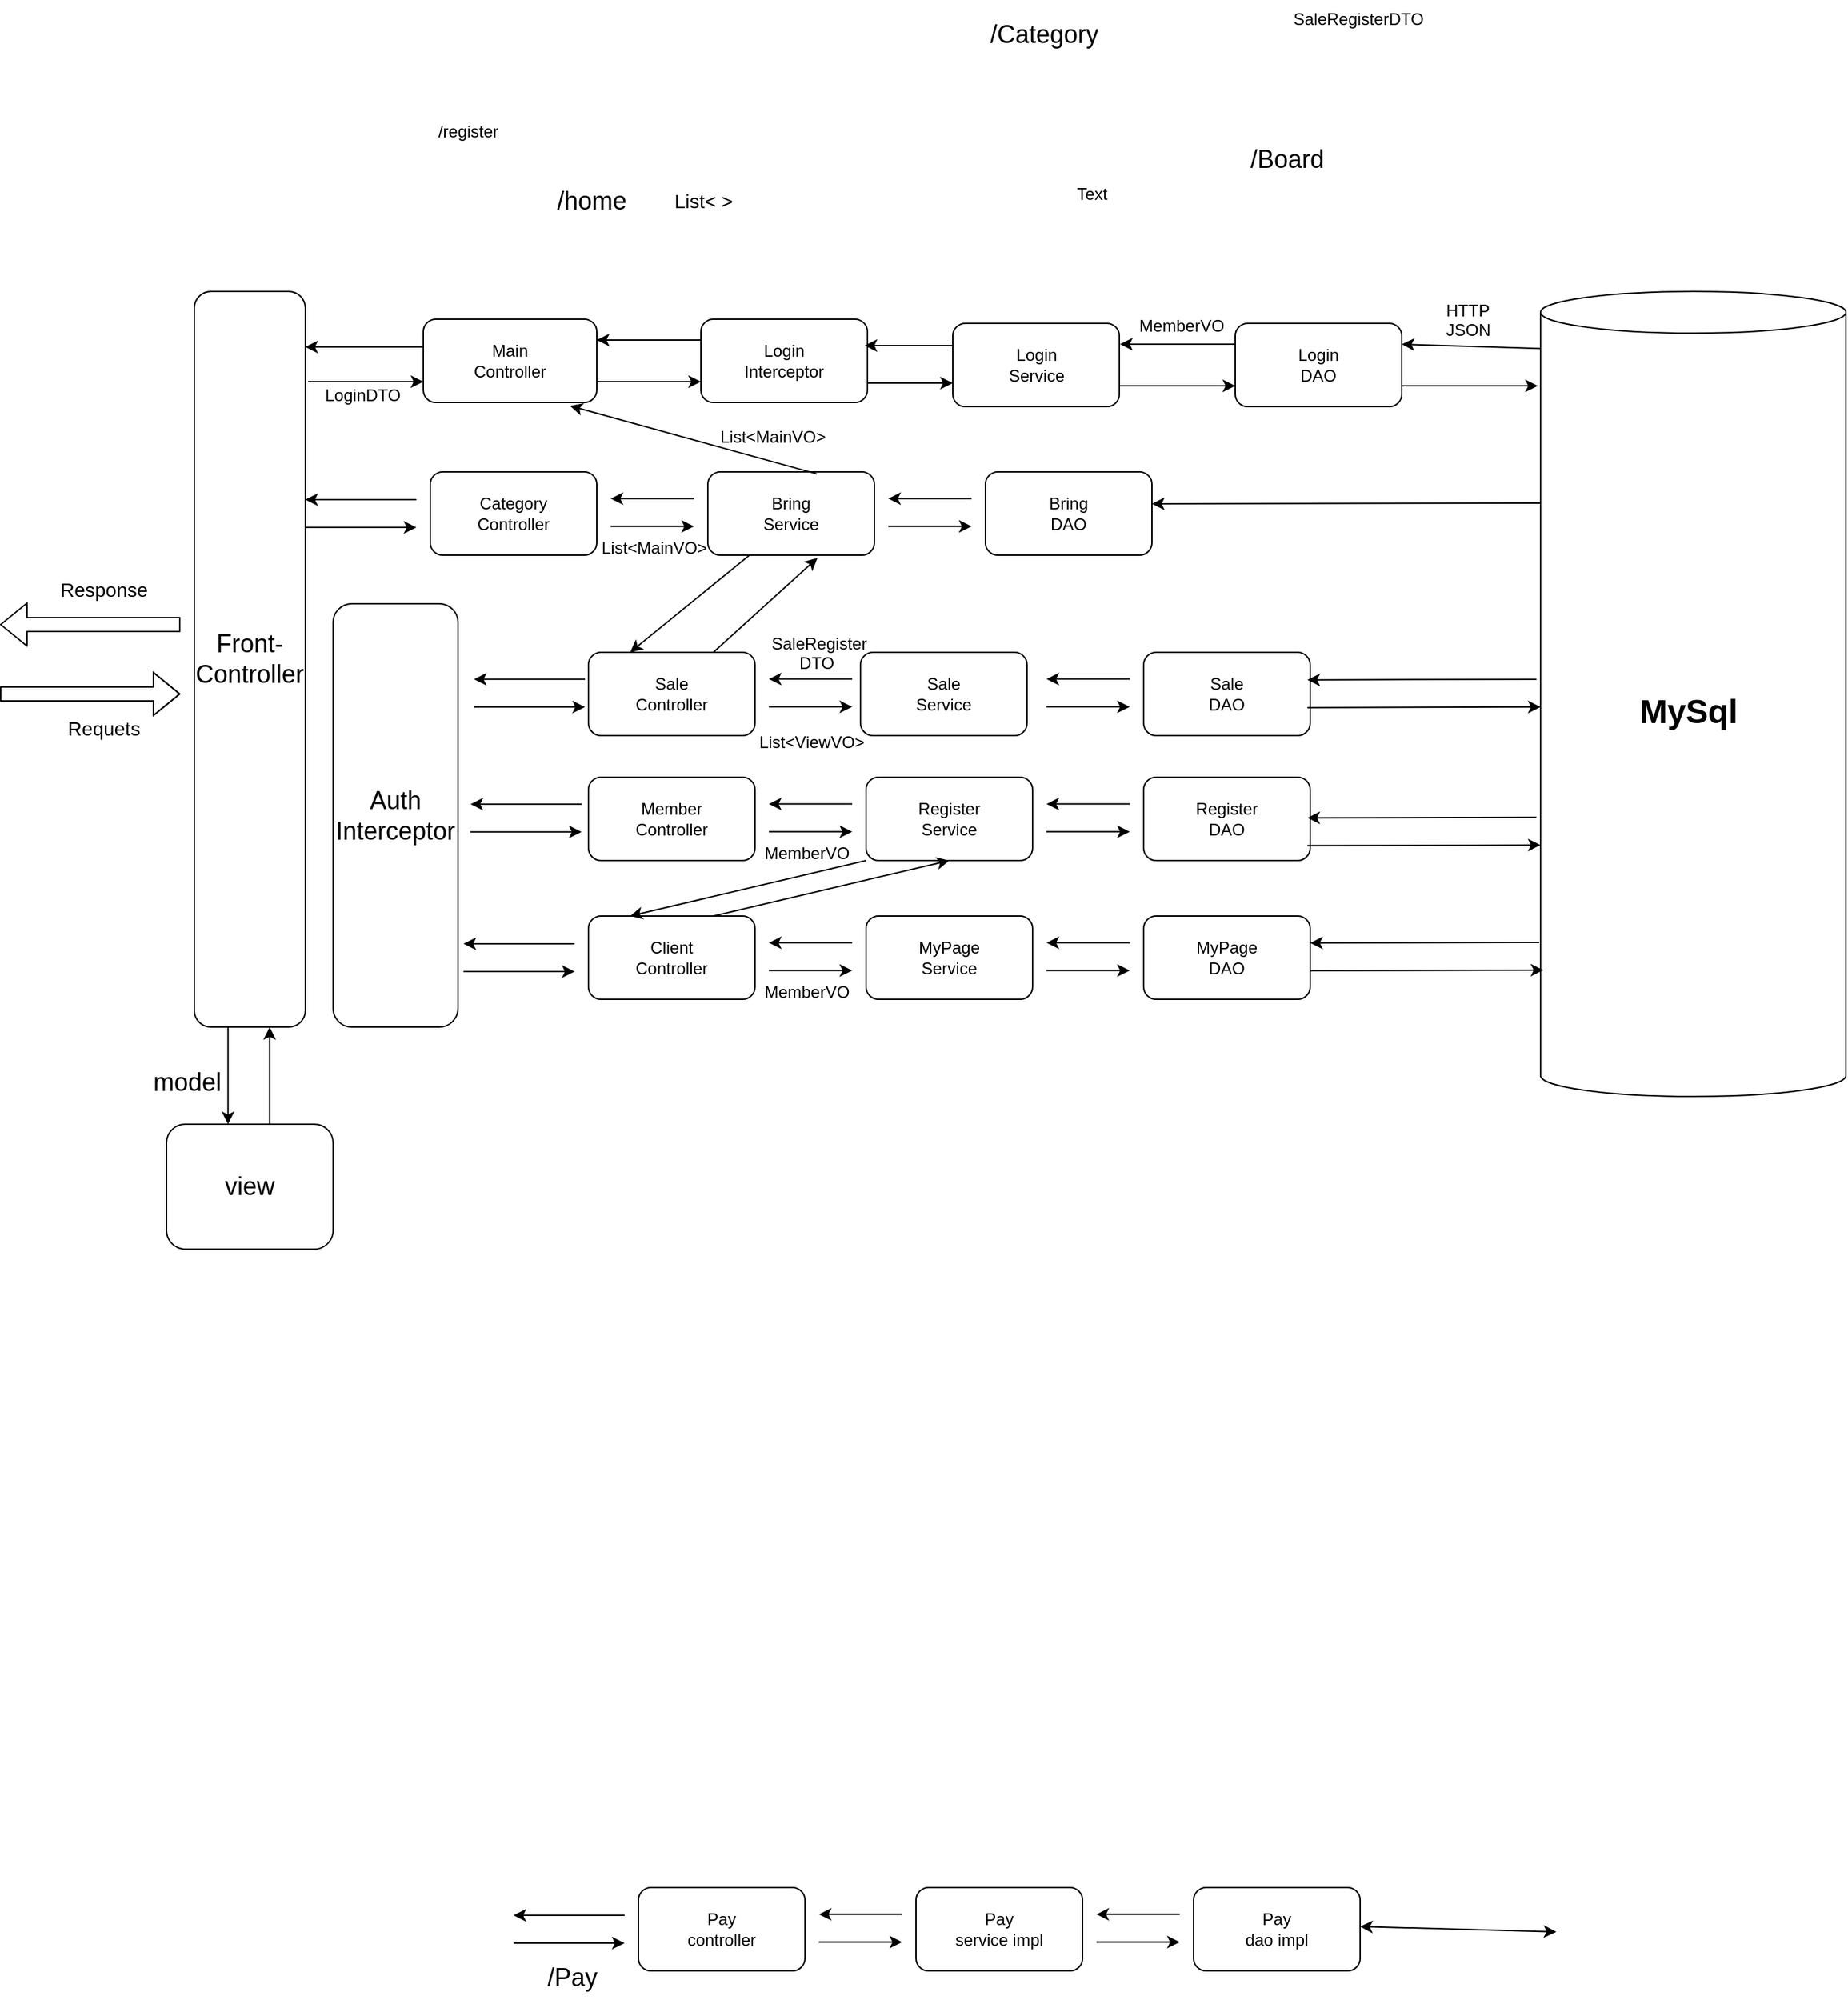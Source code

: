 <mxfile version="14.4.2" type="github">
  <diagram name="Page-1" id="5f0bae14-7c28-e335-631c-24af17079c00">
    <mxGraphModel dx="1504" dy="1538" grid="1" gridSize="10" guides="1" tooltips="1" connect="1" arrows="1" fold="1" page="1" pageScale="1" pageWidth="1100" pageHeight="850" background="#ffffff" math="0" shadow="0">
      <root>
        <mxCell id="0" />
        <mxCell id="1" parent="0" />
        <mxCell id="lNIlCz6gBxkz11Pt6Cn--1" value="&lt;font style=&quot;font-size: 18px&quot;&gt;Front-Controller&lt;/font&gt;" style="rounded=1;whiteSpace=wrap;html=1;" parent="1" vertex="1">
          <mxGeometry x="150" y="-80" width="80" height="530" as="geometry" />
        </mxCell>
        <mxCell id="lNIlCz6gBxkz11Pt6Cn--2" value="" style="shape=flexArrow;endArrow=classic;html=1;" parent="1" edge="1">
          <mxGeometry width="50" height="50" relative="1" as="geometry">
            <mxPoint x="10" y="210" as="sourcePoint" />
            <mxPoint x="140" y="210" as="targetPoint" />
            <Array as="points">
              <mxPoint x="110" y="210" />
            </Array>
          </mxGeometry>
        </mxCell>
        <mxCell id="lNIlCz6gBxkz11Pt6Cn--3" value="" style="shape=flexArrow;endArrow=classic;html=1;" parent="1" edge="1">
          <mxGeometry width="50" height="50" relative="1" as="geometry">
            <mxPoint x="140" y="160" as="sourcePoint" />
            <mxPoint x="10" y="160" as="targetPoint" />
          </mxGeometry>
        </mxCell>
        <mxCell id="lNIlCz6gBxkz11Pt6Cn--6" value="&lt;font style=&quot;font-size: 14px&quot;&gt;Requets&lt;/font&gt;" style="text;html=1;strokeColor=none;fillColor=none;align=center;verticalAlign=middle;whiteSpace=wrap;rounded=0;" parent="1" vertex="1">
          <mxGeometry x="10" y="220" width="150" height="30" as="geometry" />
        </mxCell>
        <mxCell id="lNIlCz6gBxkz11Pt6Cn--7" value="&lt;font style=&quot;font-size: 14px&quot;&gt;Response&lt;/font&gt;" style="text;html=1;strokeColor=none;fillColor=none;align=center;verticalAlign=middle;whiteSpace=wrap;rounded=0;" parent="1" vertex="1">
          <mxGeometry x="10" y="120" width="150" height="30" as="geometry" />
        </mxCell>
        <mxCell id="5DgXqWJLJcrJSc8MpIkA-1" value="&lt;font style=&quot;font-size: 18px&quot;&gt;view&lt;/font&gt;" style="rounded=1;whiteSpace=wrap;html=1;" parent="1" vertex="1">
          <mxGeometry x="130" y="520" width="120" height="90" as="geometry" />
        </mxCell>
        <mxCell id="5DgXqWJLJcrJSc8MpIkA-3" value="" style="endArrow=classic;html=1;" parent="1" edge="1">
          <mxGeometry width="50" height="50" relative="1" as="geometry">
            <mxPoint x="204.29" y="520" as="sourcePoint" />
            <mxPoint x="204.29" y="450" as="targetPoint" />
          </mxGeometry>
        </mxCell>
        <mxCell id="5DgXqWJLJcrJSc8MpIkA-4" value="" style="endArrow=classic;html=1;" parent="1" edge="1">
          <mxGeometry width="50" height="50" relative="1" as="geometry">
            <mxPoint x="174.29" y="450" as="sourcePoint" />
            <mxPoint x="174.29" y="520" as="targetPoint" />
          </mxGeometry>
        </mxCell>
        <mxCell id="5DgXqWJLJcrJSc8MpIkA-7" value="&lt;font style=&quot;font-size: 18px&quot;&gt;model&lt;/font&gt;" style="text;html=1;strokeColor=none;fillColor=none;align=center;verticalAlign=middle;whiteSpace=wrap;rounded=0;" parent="1" vertex="1">
          <mxGeometry x="125" y="480" width="40" height="20" as="geometry" />
        </mxCell>
        <mxCell id="5DgXqWJLJcrJSc8MpIkA-10" value="Sale&lt;br&gt;Controller" style="rounded=1;whiteSpace=wrap;html=1;" parent="1" vertex="1">
          <mxGeometry x="434" y="180" width="120" height="60" as="geometry" />
        </mxCell>
        <mxCell id="5DgXqWJLJcrJSc8MpIkA-11" value="&lt;font style=&quot;font-size: 18px&quot;&gt;/home&lt;/font&gt;" style="text;html=1;strokeColor=none;fillColor=none;align=center;verticalAlign=middle;whiteSpace=wrap;rounded=0;" parent="1" vertex="1">
          <mxGeometry x="409" y="-160" width="55" height="30" as="geometry" />
        </mxCell>
        <mxCell id="5DgXqWJLJcrJSc8MpIkA-12" value="" style="endArrow=classic;html=1;" parent="1" edge="1">
          <mxGeometry width="50" height="50" relative="1" as="geometry">
            <mxPoint x="310" y="70" as="sourcePoint" />
            <mxPoint x="230" y="70" as="targetPoint" />
          </mxGeometry>
        </mxCell>
        <mxCell id="5DgXqWJLJcrJSc8MpIkA-13" value="" style="endArrow=classic;html=1;" parent="1" edge="1">
          <mxGeometry width="50" height="50" relative="1" as="geometry">
            <mxPoint x="230" y="90" as="sourcePoint" />
            <mxPoint x="310" y="90" as="targetPoint" />
          </mxGeometry>
        </mxCell>
        <mxCell id="5DgXqWJLJcrJSc8MpIkA-14" value="Category&lt;br&gt;Controller" style="rounded=1;whiteSpace=wrap;html=1;" parent="1" vertex="1">
          <mxGeometry x="320" y="50" width="120" height="60" as="geometry" />
        </mxCell>
        <mxCell id="5DgXqWJLJcrJSc8MpIkA-17" value="Bring&lt;br&gt;Service" style="rounded=1;whiteSpace=wrap;html=1;" parent="1" vertex="1">
          <mxGeometry x="520" y="50" width="120" height="60" as="geometry" />
        </mxCell>
        <mxCell id="5DgXqWJLJcrJSc8MpIkA-22" value="Bring&lt;br&gt;DAO" style="rounded=1;whiteSpace=wrap;html=1;" parent="1" vertex="1">
          <mxGeometry x="720" y="50" width="120" height="60" as="geometry" />
        </mxCell>
        <mxCell id="5DgXqWJLJcrJSc8MpIkA-24" value="" style="endArrow=classic;html=1;" parent="1" edge="1">
          <mxGeometry width="50" height="50" relative="1" as="geometry">
            <mxPoint x="510" y="69.29" as="sourcePoint" />
            <mxPoint x="450" y="69.29" as="targetPoint" />
          </mxGeometry>
        </mxCell>
        <mxCell id="5DgXqWJLJcrJSc8MpIkA-25" value="" style="endArrow=classic;html=1;" parent="1" edge="1">
          <mxGeometry width="50" height="50" relative="1" as="geometry">
            <mxPoint x="450" y="89.29" as="sourcePoint" />
            <mxPoint x="510" y="89.29" as="targetPoint" />
          </mxGeometry>
        </mxCell>
        <mxCell id="5DgXqWJLJcrJSc8MpIkA-29" value="" style="endArrow=classic;html=1;" parent="1" edge="1">
          <mxGeometry width="50" height="50" relative="1" as="geometry">
            <mxPoint x="710" y="69.29" as="sourcePoint" />
            <mxPoint x="650" y="69.29" as="targetPoint" />
          </mxGeometry>
        </mxCell>
        <mxCell id="5DgXqWJLJcrJSc8MpIkA-30" value="" style="endArrow=classic;html=1;" parent="1" edge="1">
          <mxGeometry width="50" height="50" relative="1" as="geometry">
            <mxPoint x="650" y="89.29" as="sourcePoint" />
            <mxPoint x="710" y="89.29" as="targetPoint" />
          </mxGeometry>
        </mxCell>
        <mxCell id="5DgXqWJLJcrJSc8MpIkA-31" value="Sale&lt;br&gt;Service" style="rounded=1;whiteSpace=wrap;html=1;" parent="1" vertex="1">
          <mxGeometry x="630" y="180" width="120" height="60" as="geometry" />
        </mxCell>
        <mxCell id="5DgXqWJLJcrJSc8MpIkA-32" value="Sale&lt;br&gt;DAO" style="rounded=1;whiteSpace=wrap;html=1;" parent="1" vertex="1">
          <mxGeometry x="834" y="180" width="120" height="60" as="geometry" />
        </mxCell>
        <mxCell id="5DgXqWJLJcrJSc8MpIkA-33" value="" style="endArrow=classic;html=1;" parent="1" edge="1">
          <mxGeometry width="50" height="50" relative="1" as="geometry">
            <mxPoint x="624" y="199.29" as="sourcePoint" />
            <mxPoint x="564" y="199.29" as="targetPoint" />
          </mxGeometry>
        </mxCell>
        <mxCell id="5DgXqWJLJcrJSc8MpIkA-34" value="" style="endArrow=classic;html=1;" parent="1" edge="1">
          <mxGeometry width="50" height="50" relative="1" as="geometry">
            <mxPoint x="564" y="219.29" as="sourcePoint" />
            <mxPoint x="624" y="219.29" as="targetPoint" />
          </mxGeometry>
        </mxCell>
        <mxCell id="5DgXqWJLJcrJSc8MpIkA-35" value="" style="endArrow=classic;html=1;" parent="1" edge="1">
          <mxGeometry width="50" height="50" relative="1" as="geometry">
            <mxPoint x="824" y="199.29" as="sourcePoint" />
            <mxPoint x="764" y="199.29" as="targetPoint" />
          </mxGeometry>
        </mxCell>
        <mxCell id="5DgXqWJLJcrJSc8MpIkA-36" value="" style="endArrow=classic;html=1;" parent="1" edge="1">
          <mxGeometry width="50" height="50" relative="1" as="geometry">
            <mxPoint x="764" y="219.29" as="sourcePoint" />
            <mxPoint x="824" y="219.29" as="targetPoint" />
          </mxGeometry>
        </mxCell>
        <mxCell id="5DgXqWJLJcrJSc8MpIkA-37" value="List&amp;lt;ViewVO&amp;gt;" style="text;html=1;strokeColor=none;fillColor=none;align=center;verticalAlign=middle;whiteSpace=wrap;rounded=0;" parent="1" vertex="1">
          <mxGeometry x="560" y="230" width="70" height="30" as="geometry" />
        </mxCell>
        <mxCell id="5DgXqWJLJcrJSc8MpIkA-41" value="HTTP&lt;br&gt;JSON" style="text;whiteSpace=wrap;html=1;" parent="1" vertex="1">
          <mxGeometry x="1050" y="-80" width="40" height="30" as="geometry" />
        </mxCell>
        <mxCell id="5DgXqWJLJcrJSc8MpIkA-42" value="SaleRegister&lt;br&gt;&amp;nbsp; &amp;nbsp; &amp;nbsp; DTO" style="text;whiteSpace=wrap;html=1;" parent="1" vertex="1">
          <mxGeometry x="564" y="160" width="66" height="30" as="geometry" />
        </mxCell>
        <mxCell id="5DgXqWJLJcrJSc8MpIkA-44" value="&lt;b&gt;&lt;font style=&quot;font-size: 24px&quot;&gt;MySql&amp;nbsp;&lt;/font&gt;&lt;/b&gt;" style="shape=cylinder3;whiteSpace=wrap;html=1;boundedLbl=1;backgroundOutline=1;size=15;" parent="1" vertex="1">
          <mxGeometry x="1120" y="-80" width="220" height="580" as="geometry" />
        </mxCell>
        <mxCell id="5DgXqWJLJcrJSc8MpIkA-47" value="&lt;font style=&quot;font-size: 14px&quot;&gt;List&amp;lt; &amp;gt;&lt;/font&gt;" style="text;whiteSpace=wrap;html=1;" parent="1" vertex="1">
          <mxGeometry x="494" y="-160" width="70" height="30" as="geometry" />
        </mxCell>
        <mxCell id="5DgXqWJLJcrJSc8MpIkA-50" value="" style="endArrow=classic;html=1;" parent="1" edge="1">
          <mxGeometry width="50" height="50" relative="1" as="geometry">
            <mxPoint x="429" y="289.41" as="sourcePoint" />
            <mxPoint x="349" y="289.41" as="targetPoint" />
          </mxGeometry>
        </mxCell>
        <mxCell id="5DgXqWJLJcrJSc8MpIkA-51" value="" style="endArrow=classic;html=1;" parent="1" edge="1">
          <mxGeometry width="50" height="50" relative="1" as="geometry">
            <mxPoint x="349" y="309.41" as="sourcePoint" />
            <mxPoint x="429" y="309.41" as="targetPoint" />
          </mxGeometry>
        </mxCell>
        <mxCell id="5DgXqWJLJcrJSc8MpIkA-52" value="Member&lt;br&gt;Controller" style="rounded=1;whiteSpace=wrap;html=1;" parent="1" vertex="1">
          <mxGeometry x="434" y="270" width="120" height="60" as="geometry" />
        </mxCell>
        <mxCell id="5DgXqWJLJcrJSc8MpIkA-53" value="&lt;font style=&quot;font-size: 18px&quot;&gt;/Category&lt;/font&gt;" style="text;html=1;strokeColor=none;fillColor=none;align=center;verticalAlign=middle;whiteSpace=wrap;rounded=0;" parent="1" vertex="1">
          <mxGeometry x="735" y="-280" width="55" height="30" as="geometry" />
        </mxCell>
        <mxCell id="5DgXqWJLJcrJSc8MpIkA-54" value="Register&lt;br&gt;Service" style="rounded=1;whiteSpace=wrap;html=1;" parent="1" vertex="1">
          <mxGeometry x="634" y="270" width="120" height="60" as="geometry" />
        </mxCell>
        <mxCell id="5DgXqWJLJcrJSc8MpIkA-55" value="Register&lt;br&gt;DAO" style="rounded=1;whiteSpace=wrap;html=1;" parent="1" vertex="1">
          <mxGeometry x="834" y="270" width="120" height="60" as="geometry" />
        </mxCell>
        <mxCell id="5DgXqWJLJcrJSc8MpIkA-56" value="" style="endArrow=classic;html=1;" parent="1" edge="1">
          <mxGeometry width="50" height="50" relative="1" as="geometry">
            <mxPoint x="624" y="289.29" as="sourcePoint" />
            <mxPoint x="564" y="289.29" as="targetPoint" />
          </mxGeometry>
        </mxCell>
        <mxCell id="5DgXqWJLJcrJSc8MpIkA-57" value="" style="endArrow=classic;html=1;" parent="1" edge="1">
          <mxGeometry width="50" height="50" relative="1" as="geometry">
            <mxPoint x="564" y="309.29" as="sourcePoint" />
            <mxPoint x="624" y="309.29" as="targetPoint" />
          </mxGeometry>
        </mxCell>
        <mxCell id="5DgXqWJLJcrJSc8MpIkA-58" value="" style="endArrow=classic;html=1;" parent="1" edge="1">
          <mxGeometry width="50" height="50" relative="1" as="geometry">
            <mxPoint x="824" y="289.29" as="sourcePoint" />
            <mxPoint x="764" y="289.29" as="targetPoint" />
          </mxGeometry>
        </mxCell>
        <mxCell id="5DgXqWJLJcrJSc8MpIkA-59" value="" style="endArrow=classic;html=1;" parent="1" edge="1">
          <mxGeometry width="50" height="50" relative="1" as="geometry">
            <mxPoint x="764" y="309.29" as="sourcePoint" />
            <mxPoint x="824" y="309.29" as="targetPoint" />
          </mxGeometry>
        </mxCell>
        <mxCell id="5DgXqWJLJcrJSc8MpIkA-61" value="" style="endArrow=classic;html=1;" parent="1" edge="1">
          <mxGeometry width="50" height="50" relative="1" as="geometry">
            <mxPoint x="424" y="390" as="sourcePoint" />
            <mxPoint x="344" y="390" as="targetPoint" />
          </mxGeometry>
        </mxCell>
        <mxCell id="5DgXqWJLJcrJSc8MpIkA-62" value="" style="endArrow=classic;html=1;" parent="1" edge="1">
          <mxGeometry width="50" height="50" relative="1" as="geometry">
            <mxPoint x="344" y="410" as="sourcePoint" />
            <mxPoint x="424" y="410" as="targetPoint" />
          </mxGeometry>
        </mxCell>
        <mxCell id="5DgXqWJLJcrJSc8MpIkA-63" value="Client&lt;br&gt;Controller" style="rounded=1;whiteSpace=wrap;html=1;" parent="1" vertex="1">
          <mxGeometry x="434" y="370" width="120" height="60" as="geometry" />
        </mxCell>
        <mxCell id="5DgXqWJLJcrJSc8MpIkA-64" value="&lt;font style=&quot;font-size: 18px&quot;&gt;/Board&lt;/font&gt;" style="text;html=1;strokeColor=none;fillColor=none;align=center;verticalAlign=middle;whiteSpace=wrap;rounded=0;" parent="1" vertex="1">
          <mxGeometry x="910" y="-190" width="55" height="30" as="geometry" />
        </mxCell>
        <mxCell id="5DgXqWJLJcrJSc8MpIkA-65" value="MyPage&lt;br&gt;Service" style="rounded=1;whiteSpace=wrap;html=1;" parent="1" vertex="1">
          <mxGeometry x="634" y="370" width="120" height="60" as="geometry" />
        </mxCell>
        <mxCell id="5DgXqWJLJcrJSc8MpIkA-66" value="MyPage&lt;br&gt;DAO" style="rounded=1;whiteSpace=wrap;html=1;" parent="1" vertex="1">
          <mxGeometry x="834" y="370" width="120" height="60" as="geometry" />
        </mxCell>
        <mxCell id="5DgXqWJLJcrJSc8MpIkA-67" value="" style="endArrow=classic;html=1;" parent="1" edge="1">
          <mxGeometry width="50" height="50" relative="1" as="geometry">
            <mxPoint x="624" y="389.29" as="sourcePoint" />
            <mxPoint x="564" y="389.29" as="targetPoint" />
          </mxGeometry>
        </mxCell>
        <mxCell id="5DgXqWJLJcrJSc8MpIkA-68" value="" style="endArrow=classic;html=1;" parent="1" edge="1">
          <mxGeometry width="50" height="50" relative="1" as="geometry">
            <mxPoint x="564" y="409.29" as="sourcePoint" />
            <mxPoint x="624" y="409.29" as="targetPoint" />
          </mxGeometry>
        </mxCell>
        <mxCell id="5DgXqWJLJcrJSc8MpIkA-69" value="" style="endArrow=classic;html=1;" parent="1" edge="1">
          <mxGeometry width="50" height="50" relative="1" as="geometry">
            <mxPoint x="824" y="389.29" as="sourcePoint" />
            <mxPoint x="764" y="389.29" as="targetPoint" />
          </mxGeometry>
        </mxCell>
        <mxCell id="5DgXqWJLJcrJSc8MpIkA-70" value="" style="endArrow=classic;html=1;" parent="1" edge="1">
          <mxGeometry width="50" height="50" relative="1" as="geometry">
            <mxPoint x="764" y="409.29" as="sourcePoint" />
            <mxPoint x="824" y="409.29" as="targetPoint" />
          </mxGeometry>
        </mxCell>
        <mxCell id="5DgXqWJLJcrJSc8MpIkA-73" value="" style="endArrow=classic;html=1;" parent="1" edge="1">
          <mxGeometry width="50" height="50" relative="1" as="geometry">
            <mxPoint x="460" y="1090" as="sourcePoint" />
            <mxPoint x="380" y="1090" as="targetPoint" />
          </mxGeometry>
        </mxCell>
        <mxCell id="5DgXqWJLJcrJSc8MpIkA-74" value="" style="endArrow=classic;html=1;" parent="1" edge="1">
          <mxGeometry width="50" height="50" relative="1" as="geometry">
            <mxPoint x="380" y="1110" as="sourcePoint" />
            <mxPoint x="460" y="1110" as="targetPoint" />
          </mxGeometry>
        </mxCell>
        <mxCell id="5DgXqWJLJcrJSc8MpIkA-75" value="Pay&lt;br&gt;controller" style="rounded=1;whiteSpace=wrap;html=1;" parent="1" vertex="1">
          <mxGeometry x="470" y="1070" width="120" height="60" as="geometry" />
        </mxCell>
        <mxCell id="5DgXqWJLJcrJSc8MpIkA-76" value="&lt;font style=&quot;font-size: 18px&quot;&gt;/Pay&lt;/font&gt;" style="text;html=1;strokeColor=none;fillColor=none;align=center;verticalAlign=middle;whiteSpace=wrap;rounded=0;" parent="1" vertex="1">
          <mxGeometry x="395" y="1120" width="55" height="30" as="geometry" />
        </mxCell>
        <mxCell id="5DgXqWJLJcrJSc8MpIkA-77" value="Pay&lt;br&gt;service impl" style="rounded=1;whiteSpace=wrap;html=1;" parent="1" vertex="1">
          <mxGeometry x="670" y="1070" width="120" height="60" as="geometry" />
        </mxCell>
        <mxCell id="5DgXqWJLJcrJSc8MpIkA-78" value="Pay&lt;br&gt;dao impl" style="rounded=1;whiteSpace=wrap;html=1;" parent="1" vertex="1">
          <mxGeometry x="870" y="1070" width="120" height="60" as="geometry" />
        </mxCell>
        <mxCell id="5DgXqWJLJcrJSc8MpIkA-79" value="" style="endArrow=classic;html=1;" parent="1" edge="1">
          <mxGeometry width="50" height="50" relative="1" as="geometry">
            <mxPoint x="660" y="1089.29" as="sourcePoint" />
            <mxPoint x="600" y="1089.29" as="targetPoint" />
          </mxGeometry>
        </mxCell>
        <mxCell id="5DgXqWJLJcrJSc8MpIkA-80" value="" style="endArrow=classic;html=1;" parent="1" edge="1">
          <mxGeometry width="50" height="50" relative="1" as="geometry">
            <mxPoint x="600" y="1109.29" as="sourcePoint" />
            <mxPoint x="660" y="1109.29" as="targetPoint" />
          </mxGeometry>
        </mxCell>
        <mxCell id="5DgXqWJLJcrJSc8MpIkA-81" value="" style="endArrow=classic;html=1;" parent="1" edge="1">
          <mxGeometry width="50" height="50" relative="1" as="geometry">
            <mxPoint x="860" y="1089.29" as="sourcePoint" />
            <mxPoint x="800" y="1089.29" as="targetPoint" />
          </mxGeometry>
        </mxCell>
        <mxCell id="5DgXqWJLJcrJSc8MpIkA-82" value="" style="endArrow=classic;html=1;" parent="1" edge="1">
          <mxGeometry width="50" height="50" relative="1" as="geometry">
            <mxPoint x="800" y="1109.29" as="sourcePoint" />
            <mxPoint x="860" y="1109.29" as="targetPoint" />
          </mxGeometry>
        </mxCell>
        <mxCell id="5DgXqWJLJcrJSc8MpIkA-93" value="" style="endArrow=classic;html=1;" parent="1" edge="1">
          <mxGeometry width="50" height="50" relative="1" as="geometry">
            <mxPoint x="320" y="-40" as="sourcePoint" />
            <mxPoint x="230" y="-40" as="targetPoint" />
          </mxGeometry>
        </mxCell>
        <mxCell id="5DgXqWJLJcrJSc8MpIkA-94" value="" style="endArrow=classic;html=1;entryX=0;entryY=0.75;entryDx=0;entryDy=0;" parent="1" edge="1" target="5DgXqWJLJcrJSc8MpIkA-95">
          <mxGeometry width="50" height="50" relative="1" as="geometry">
            <mxPoint x="232" y="-15" as="sourcePoint" />
            <mxPoint x="310" y="-20" as="targetPoint" />
          </mxGeometry>
        </mxCell>
        <mxCell id="5DgXqWJLJcrJSc8MpIkA-95" value="Main&lt;br&gt;Controller" style="rounded=1;whiteSpace=wrap;html=1;" parent="1" vertex="1">
          <mxGeometry x="315" y="-60" width="125" height="60" as="geometry" />
        </mxCell>
        <mxCell id="5DgXqWJLJcrJSc8MpIkA-96" value="&lt;font style=&quot;font-size: 12px&quot;&gt;/register&lt;/font&gt;" style="text;html=1;strokeColor=none;fillColor=none;align=center;verticalAlign=middle;whiteSpace=wrap;rounded=0;" parent="1" vertex="1">
          <mxGeometry x="320" y="-210" width="55" height="30" as="geometry" />
        </mxCell>
        <mxCell id="5DgXqWJLJcrJSc8MpIkA-97" value="Login&lt;br&gt;Interceptor" style="rounded=1;whiteSpace=wrap;html=1;" parent="1" vertex="1">
          <mxGeometry x="515" y="-60" width="120" height="60" as="geometry" />
        </mxCell>
        <mxCell id="5DgXqWJLJcrJSc8MpIkA-98" value="Login&lt;br&gt;Service" style="rounded=1;whiteSpace=wrap;html=1;" parent="1" vertex="1">
          <mxGeometry x="696.5" y="-57" width="120" height="60" as="geometry" />
        </mxCell>
        <mxCell id="5DgXqWJLJcrJSc8MpIkA-99" value="" style="endArrow=classic;html=1;entryX=1;entryY=0.25;entryDx=0;entryDy=0;exitX=0;exitY=0.25;exitDx=0;exitDy=0;" parent="1" edge="1" target="5DgXqWJLJcrJSc8MpIkA-95" source="5DgXqWJLJcrJSc8MpIkA-97">
          <mxGeometry width="50" height="50" relative="1" as="geometry">
            <mxPoint x="505" y="-40.71" as="sourcePoint" />
            <mxPoint x="445" y="-40.71" as="targetPoint" />
          </mxGeometry>
        </mxCell>
        <mxCell id="5DgXqWJLJcrJSc8MpIkA-100" value="" style="endArrow=classic;html=1;entryX=0;entryY=0.75;entryDx=0;entryDy=0;exitX=1;exitY=0.75;exitDx=0;exitDy=0;" parent="1" edge="1" target="5DgXqWJLJcrJSc8MpIkA-97" source="5DgXqWJLJcrJSc8MpIkA-95">
          <mxGeometry width="50" height="50" relative="1" as="geometry">
            <mxPoint x="440" y="-21" as="sourcePoint" />
            <mxPoint x="505" y="-20.71" as="targetPoint" />
          </mxGeometry>
        </mxCell>
        <mxCell id="5DgXqWJLJcrJSc8MpIkA-101" value="" style="endArrow=classic;html=1;" parent="1" edge="1">
          <mxGeometry width="50" height="50" relative="1" as="geometry">
            <mxPoint x="697" y="-41" as="sourcePoint" />
            <mxPoint x="633" y="-41" as="targetPoint" />
          </mxGeometry>
        </mxCell>
        <mxCell id="5DgXqWJLJcrJSc8MpIkA-102" value="" style="endArrow=classic;html=1;entryX=0;entryY=0.75;entryDx=0;entryDy=0;" parent="1" edge="1">
          <mxGeometry width="50" height="50" relative="1" as="geometry">
            <mxPoint x="635" y="-14" as="sourcePoint" />
            <mxPoint x="696.5" y="-14" as="targetPoint" />
          </mxGeometry>
        </mxCell>
        <mxCell id="5DgXqWJLJcrJSc8MpIkA-108" value="" style="endArrow=classic;startArrow=classic;html=1;entryX=0;entryY=0;entryDx=0;entryDy=152.5;entryPerimeter=0;" parent="1" edge="1">
          <mxGeometry width="50" height="50" relative="1" as="geometry">
            <mxPoint x="990.0" y="1098.08" as="sourcePoint" />
            <mxPoint x="1131.32" y="1101.92" as="targetPoint" />
          </mxGeometry>
        </mxCell>
        <mxCell id="l3y3A6Ilc__igJ6uyZ9W-2" value="Text" style="text;html=1;strokeColor=none;fillColor=none;align=center;verticalAlign=middle;whiteSpace=wrap;rounded=0;" parent="1" vertex="1">
          <mxGeometry x="776.5" y="-160" width="40" height="20" as="geometry" />
        </mxCell>
        <mxCell id="l3y3A6Ilc__igJ6uyZ9W-3" value="List&amp;lt;MainVO&amp;gt;" style="text;html=1;strokeColor=none;fillColor=none;align=center;verticalAlign=middle;whiteSpace=wrap;rounded=0;" parent="1" vertex="1">
          <mxGeometry x="531" y="10" width="72" height="30" as="geometry" />
        </mxCell>
        <mxCell id="LE9A5FcFkFOxMbu1mfGi-1" value="&lt;span style=&quot;font-size: 18px&quot;&gt;Auth&lt;/span&gt;&lt;br&gt;&lt;span style=&quot;font-size: 18px&quot;&gt;Interceptor&lt;/span&gt;" style="rounded=1;whiteSpace=wrap;html=1;" vertex="1" parent="1">
          <mxGeometry x="250" y="145" width="90" height="305" as="geometry" />
        </mxCell>
        <mxCell id="LE9A5FcFkFOxMbu1mfGi-3" value="LoginDTO" style="text;html=1;strokeColor=none;fillColor=none;align=center;verticalAlign=middle;whiteSpace=wrap;rounded=0;" vertex="1" parent="1">
          <mxGeometry x="240" y="-20" width="62.5" height="30" as="geometry" />
        </mxCell>
        <mxCell id="LE9A5FcFkFOxMbu1mfGi-9" value="" style="endArrow=classic;html=1;exitX=0.655;exitY=0.024;exitDx=0;exitDy=0;entryX=0.846;entryY=1.041;entryDx=0;entryDy=0;entryPerimeter=0;exitPerimeter=0;" edge="1" parent="1" source="5DgXqWJLJcrJSc8MpIkA-17" target="5DgXqWJLJcrJSc8MpIkA-95">
          <mxGeometry width="50" height="50" relative="1" as="geometry">
            <mxPoint x="578" y="20" as="sourcePoint" />
            <mxPoint x="520" y="10" as="targetPoint" />
          </mxGeometry>
        </mxCell>
        <mxCell id="LE9A5FcFkFOxMbu1mfGi-10" value="" style="endArrow=classic;html=1;" edge="1" parent="1">
          <mxGeometry width="50" height="50" relative="1" as="geometry">
            <mxPoint x="431.5" y="199.41" as="sourcePoint" />
            <mxPoint x="351.5" y="199.41" as="targetPoint" />
          </mxGeometry>
        </mxCell>
        <mxCell id="LE9A5FcFkFOxMbu1mfGi-11" value="" style="endArrow=classic;html=1;" edge="1" parent="1">
          <mxGeometry width="50" height="50" relative="1" as="geometry">
            <mxPoint x="351.5" y="219.41" as="sourcePoint" />
            <mxPoint x="431.5" y="219.41" as="targetPoint" />
          </mxGeometry>
        </mxCell>
        <mxCell id="LE9A5FcFkFOxMbu1mfGi-15" value="" style="endArrow=classic;html=1;exitX=0.25;exitY=1;exitDx=0;exitDy=0;entryX=0.25;entryY=0;entryDx=0;entryDy=0;" edge="1" parent="1" source="5DgXqWJLJcrJSc8MpIkA-17" target="5DgXqWJLJcrJSc8MpIkA-10">
          <mxGeometry width="50" height="50" relative="1" as="geometry">
            <mxPoint x="509" y="109.82" as="sourcePoint" />
            <mxPoint x="429" y="109.82" as="targetPoint" />
          </mxGeometry>
        </mxCell>
        <mxCell id="LE9A5FcFkFOxMbu1mfGi-16" value="" style="endArrow=classic;html=1;exitX=0.75;exitY=0;exitDx=0;exitDy=0;" edge="1" parent="1" source="5DgXqWJLJcrJSc8MpIkA-10">
          <mxGeometry width="50" height="50" relative="1" as="geometry">
            <mxPoint x="510" y="176" as="sourcePoint" />
            <mxPoint x="599" y="112" as="targetPoint" />
          </mxGeometry>
        </mxCell>
        <mxCell id="LE9A5FcFkFOxMbu1mfGi-17" value="" style="endArrow=classic;html=1;entryX=0.25;entryY=0;entryDx=0;entryDy=0;" edge="1" parent="1" target="5DgXqWJLJcrJSc8MpIkA-63">
          <mxGeometry width="50" height="50" relative="1" as="geometry">
            <mxPoint x="634" y="330" as="sourcePoint" />
            <mxPoint x="574" y="348.82" as="targetPoint" />
          </mxGeometry>
        </mxCell>
        <mxCell id="LE9A5FcFkFOxMbu1mfGi-18" value="" style="endArrow=classic;html=1;entryX=0.5;entryY=1;entryDx=0;entryDy=0;exitX=0.75;exitY=0;exitDx=0;exitDy=0;" edge="1" parent="1" source="5DgXqWJLJcrJSc8MpIkA-63" target="5DgXqWJLJcrJSc8MpIkA-54">
          <mxGeometry width="50" height="50" relative="1" as="geometry">
            <mxPoint x="560" y="360" as="sourcePoint" />
            <mxPoint x="624" y="368.82" as="targetPoint" />
          </mxGeometry>
        </mxCell>
        <mxCell id="LE9A5FcFkFOxMbu1mfGi-19" value="" style="endArrow=classic;html=1;" edge="1" parent="1">
          <mxGeometry width="50" height="50" relative="1" as="geometry">
            <mxPoint x="1119" y="389" as="sourcePoint" />
            <mxPoint x="954" y="389.41" as="targetPoint" />
          </mxGeometry>
        </mxCell>
        <mxCell id="LE9A5FcFkFOxMbu1mfGi-20" value="" style="endArrow=classic;html=1;entryX=0.009;entryY=0.843;entryDx=0;entryDy=0;entryPerimeter=0;" edge="1" parent="1" target="5DgXqWJLJcrJSc8MpIkA-44">
          <mxGeometry width="50" height="50" relative="1" as="geometry">
            <mxPoint x="954" y="409.41" as="sourcePoint" />
            <mxPoint x="1034" y="409.41" as="targetPoint" />
          </mxGeometry>
        </mxCell>
        <mxCell id="LE9A5FcFkFOxMbu1mfGi-21" value="" style="endArrow=classic;html=1;" edge="1" parent="1">
          <mxGeometry width="50" height="50" relative="1" as="geometry">
            <mxPoint x="1117.02" y="298.88" as="sourcePoint" />
            <mxPoint x="952.02" y="299.29" as="targetPoint" />
          </mxGeometry>
        </mxCell>
        <mxCell id="LE9A5FcFkFOxMbu1mfGi-22" value="" style="endArrow=classic;html=1;entryX=0.009;entryY=0.843;entryDx=0;entryDy=0;entryPerimeter=0;" edge="1" parent="1">
          <mxGeometry width="50" height="50" relative="1" as="geometry">
            <mxPoint x="952.02" y="319.29" as="sourcePoint" />
            <mxPoint x="1120" y="318.82" as="targetPoint" />
          </mxGeometry>
        </mxCell>
        <mxCell id="LE9A5FcFkFOxMbu1mfGi-23" value="" style="endArrow=classic;html=1;" edge="1" parent="1">
          <mxGeometry width="50" height="50" relative="1" as="geometry">
            <mxPoint x="1117.02" y="199.44" as="sourcePoint" />
            <mxPoint x="952.02" y="199.85" as="targetPoint" />
          </mxGeometry>
        </mxCell>
        <mxCell id="LE9A5FcFkFOxMbu1mfGi-24" value="" style="endArrow=classic;html=1;entryX=0.009;entryY=0.843;entryDx=0;entryDy=0;entryPerimeter=0;" edge="1" parent="1">
          <mxGeometry width="50" height="50" relative="1" as="geometry">
            <mxPoint x="952.02" y="219.85" as="sourcePoint" />
            <mxPoint x="1120" y="219.38" as="targetPoint" />
          </mxGeometry>
        </mxCell>
        <mxCell id="LE9A5FcFkFOxMbu1mfGi-25" value="" style="endArrow=classic;html=1;exitX=0;exitY=0;exitDx=0;exitDy=152.5;exitPerimeter=0;entryX=1;entryY=0.383;entryDx=0;entryDy=0;entryPerimeter=0;" edge="1" parent="1" source="5DgXqWJLJcrJSc8MpIkA-44" target="5DgXqWJLJcrJSc8MpIkA-22">
          <mxGeometry width="50" height="50" relative="1" as="geometry">
            <mxPoint x="1011.01" y="69.44" as="sourcePoint" />
            <mxPoint x="850" y="73" as="targetPoint" />
          </mxGeometry>
        </mxCell>
        <mxCell id="LE9A5FcFkFOxMbu1mfGi-28" value="" style="endArrow=classic;html=1;exitX=0;exitY=0.071;exitDx=0;exitDy=0;exitPerimeter=0;entryX=1;entryY=0.25;entryDx=0;entryDy=0;" edge="1" parent="1" source="5DgXqWJLJcrJSc8MpIkA-44" target="LE9A5FcFkFOxMbu1mfGi-30">
          <mxGeometry width="50" height="50" relative="1" as="geometry">
            <mxPoint x="1115" y="-39.31" as="sourcePoint" />
            <mxPoint x="940" y="-70" as="targetPoint" />
          </mxGeometry>
        </mxCell>
        <mxCell id="LE9A5FcFkFOxMbu1mfGi-29" value="" style="endArrow=classic;html=1;exitX=1;exitY=0.75;exitDx=0;exitDy=0;" edge="1" parent="1" source="LE9A5FcFkFOxMbu1mfGi-30">
          <mxGeometry width="50" height="50" relative="1" as="geometry">
            <mxPoint x="1020" y="-22" as="sourcePoint" />
            <mxPoint x="1118" y="-12" as="targetPoint" />
          </mxGeometry>
        </mxCell>
        <mxCell id="LE9A5FcFkFOxMbu1mfGi-30" value="Login&lt;br&gt;DAO" style="rounded=1;whiteSpace=wrap;html=1;" vertex="1" parent="1">
          <mxGeometry x="900" y="-57" width="120" height="60" as="geometry" />
        </mxCell>
        <mxCell id="LE9A5FcFkFOxMbu1mfGi-31" value="" style="endArrow=classic;html=1;exitX=0;exitY=0.25;exitDx=0;exitDy=0;" edge="1" parent="1" source="LE9A5FcFkFOxMbu1mfGi-30">
          <mxGeometry width="50" height="50" relative="1" as="geometry">
            <mxPoint x="922" y="-40" as="sourcePoint" />
            <mxPoint x="817" y="-42" as="targetPoint" />
          </mxGeometry>
        </mxCell>
        <mxCell id="LE9A5FcFkFOxMbu1mfGi-32" value="" style="endArrow=classic;html=1;entryX=0;entryY=0.75;entryDx=0;entryDy=0;" edge="1" parent="1" target="LE9A5FcFkFOxMbu1mfGi-30">
          <mxGeometry width="50" height="50" relative="1" as="geometry">
            <mxPoint x="817" y="-12" as="sourcePoint" />
            <mxPoint x="871.5" y="-10" as="targetPoint" />
          </mxGeometry>
        </mxCell>
        <mxCell id="LE9A5FcFkFOxMbu1mfGi-33" value="MemberVO" style="text;html=1;strokeColor=none;fillColor=none;align=center;verticalAlign=middle;whiteSpace=wrap;rounded=0;" vertex="1" parent="1">
          <mxGeometry x="830" y="-70" width="62.5" height="30" as="geometry" />
        </mxCell>
        <mxCell id="LE9A5FcFkFOxMbu1mfGi-36" value="MemberVO" style="text;html=1;strokeColor=none;fillColor=none;align=center;verticalAlign=middle;whiteSpace=wrap;rounded=0;" vertex="1" parent="1">
          <mxGeometry x="560" y="310" width="62.5" height="30" as="geometry" />
        </mxCell>
        <mxCell id="LE9A5FcFkFOxMbu1mfGi-37" value="List&amp;lt;MainVO&amp;gt;" style="text;html=1;strokeColor=none;fillColor=none;align=center;verticalAlign=middle;whiteSpace=wrap;rounded=0;" vertex="1" parent="1">
          <mxGeometry x="450" y="90" width="62.5" height="30" as="geometry" />
        </mxCell>
        <mxCell id="LE9A5FcFkFOxMbu1mfGi-38" value="SaleRegisterDTO" style="text;whiteSpace=wrap;html=1;" vertex="1" parent="1">
          <mxGeometry x="940" y="-290" width="80" height="30" as="geometry" />
        </mxCell>
        <mxCell id="LE9A5FcFkFOxMbu1mfGi-42" value="MemberVO" style="text;html=1;strokeColor=none;fillColor=none;align=center;verticalAlign=middle;whiteSpace=wrap;rounded=0;" vertex="1" parent="1">
          <mxGeometry x="560" y="410" width="62.5" height="30" as="geometry" />
        </mxCell>
      </root>
    </mxGraphModel>
  </diagram>
</mxfile>
